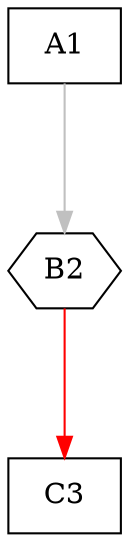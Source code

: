 digraph G {
graph [root="Demo",rankdir   = TB, nodesep           = 0.6, mindist     = 1.0, ranksep = 1.0, overlap = false]
node [style     = "filled", fillcolor = "white", color = "black"]
A1[cpu="0", flags="0x00000007", type="block", tperiod="0", pattern="patternA", patentry="false", patexit="false", beamproc="beamA", bpentry="false", bpexit="false", qlo="false", qhi="false", qil="false", shape     = "rectangle", fillcolor = "white"];
B2[cpu="0", flags="0x00000000", type="flush", toffs="140721163890192", pattern="patternB", patentry="false", patexit="false", beamproc="beamB", bpentry="false", bpexit="false", tvalid="0", vabs="false", prio="0", shape     = "hexagon", qlo="false", qhi="false", qil="false", fillcolor = "white"];
C3[cpu="0", flags="0x00000007", type="block", tperiod="0", pattern="patternC", patentry="false", patexit="false", beamproc="beamC", bpentry="false", bpexit="false", qlo="false", qhi="false", qil="false", shape     = "rectangle", fillcolor = "white"];
A1->B2 [type="priolo", color     = "gray"];
B2->C3 [type="defdst", color     = "red"];
}
